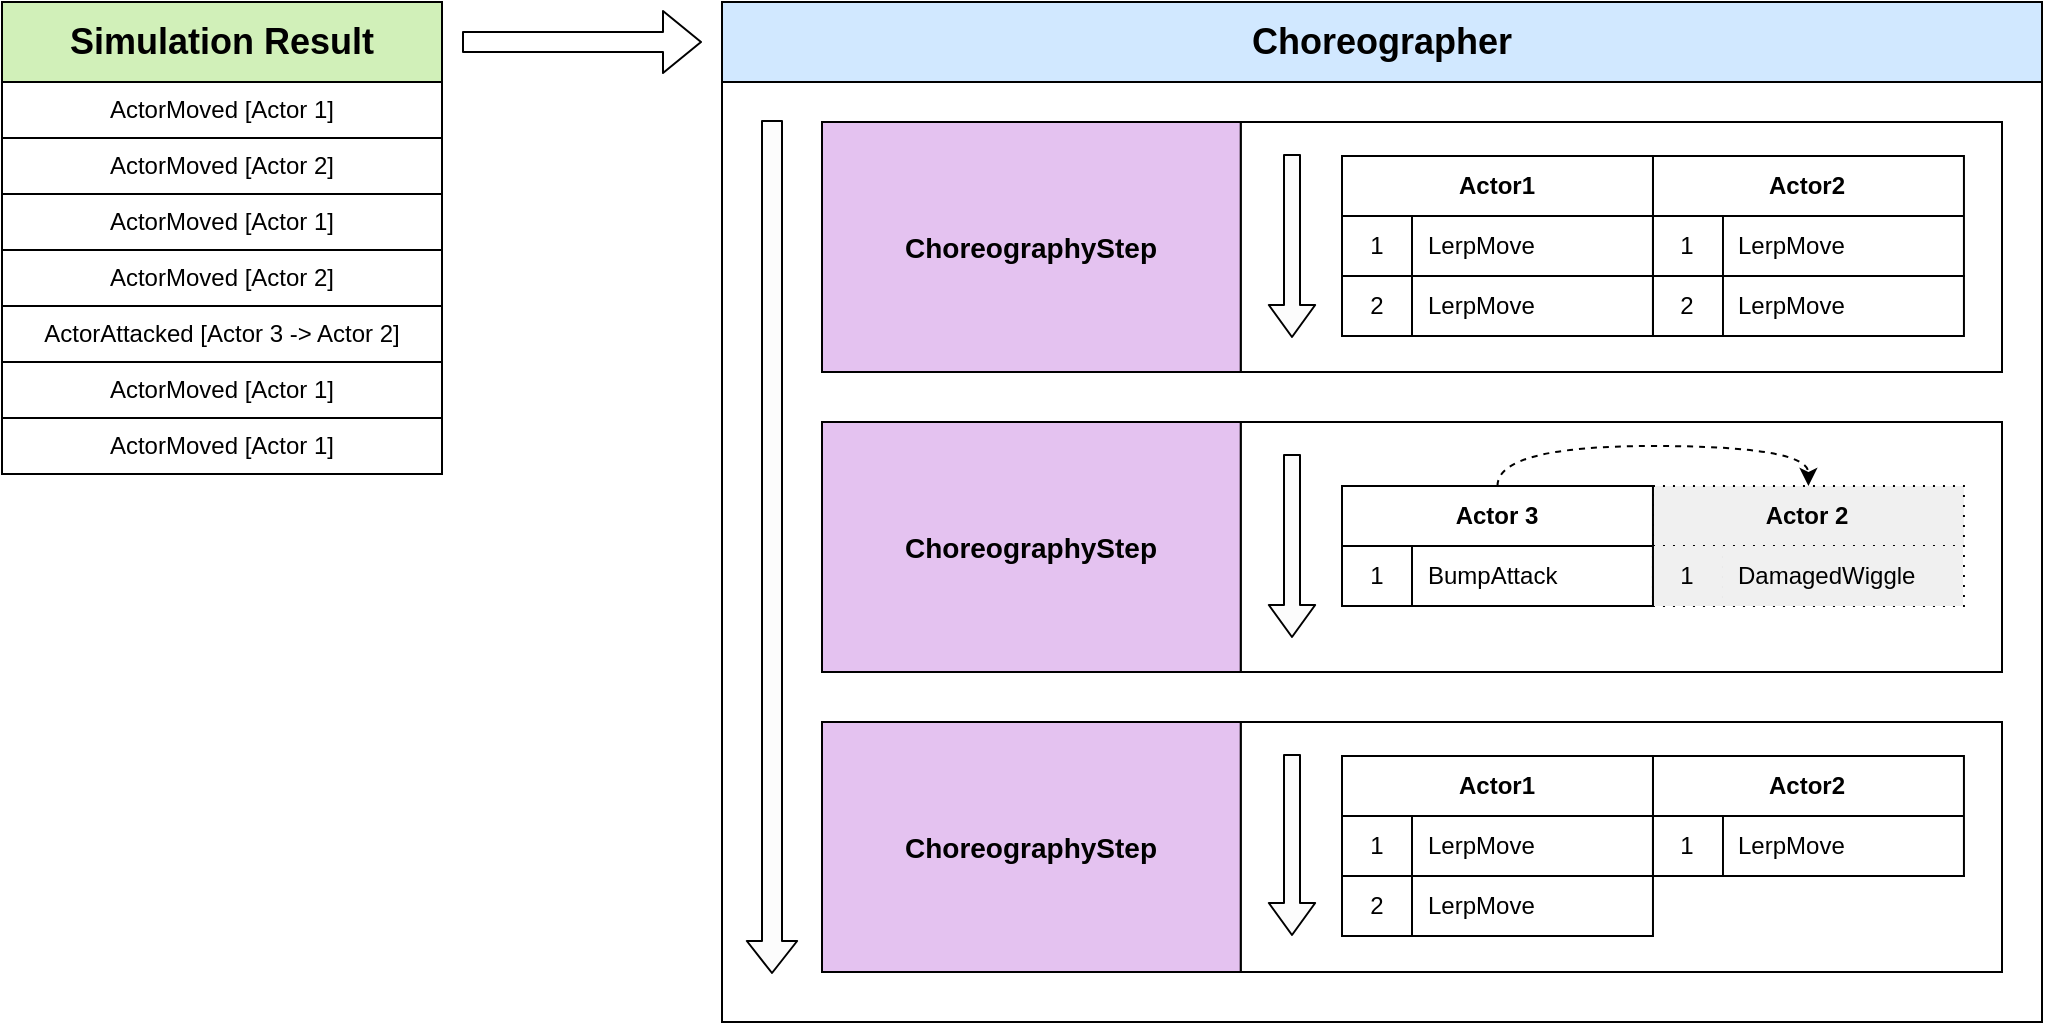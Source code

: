 <mxfile version="13.3.6" type="device"><diagram id="U3pj-1Ayf8hVvgpEcyo1" name="Page-1"><mxGraphModel dx="1185" dy="600" grid="1" gridSize="10" guides="1" tooltips="1" connect="1" arrows="1" fold="1" page="1" pageScale="1" pageWidth="850" pageHeight="1100" math="0" shadow="0"><root><mxCell id="0"/><mxCell id="1" parent="0"/><mxCell id="A-Leleq0GdTwZKGm6zOS-128" value="" style="shape=flexArrow;endArrow=classic;html=1;fontColor=#000000;" edge="1" parent="1"><mxGeometry width="50" height="50" relative="1" as="geometry"><mxPoint x="230" y="20" as="sourcePoint"/><mxPoint x="350" y="20" as="targetPoint"/></mxGeometry></mxCell><mxCell id="A-Leleq0GdTwZKGm6zOS-135" value="" style="group" vertex="1" connectable="0" parent="1"><mxGeometry width="220" height="180" as="geometry"/></mxCell><mxCell id="A-Leleq0GdTwZKGm6zOS-4" value="" style="shape=table;html=1;whiteSpace=wrap;startSize=0;container=1;collapsible=0;childLayout=tableLayout;" vertex="1" parent="A-Leleq0GdTwZKGm6zOS-135"><mxGeometry y="40" width="220" height="196" as="geometry"/></mxCell><mxCell id="A-Leleq0GdTwZKGm6zOS-19" style="shape=partialRectangle;html=1;whiteSpace=wrap;collapsible=0;dropTarget=0;pointerEvents=0;fillColor=none;top=0;left=0;bottom=0;right=0;points=[[0,0.5],[1,0.5]];portConstraint=eastwest;" vertex="1" parent="A-Leleq0GdTwZKGm6zOS-4"><mxGeometry width="220" height="28" as="geometry"/></mxCell><mxCell id="A-Leleq0GdTwZKGm6zOS-20" value="ActorMoved [Actor 1]" style="shape=partialRectangle;html=1;whiteSpace=wrap;connectable=0;fillColor=none;top=0;left=0;bottom=0;right=0;overflow=hidden;" vertex="1" parent="A-Leleq0GdTwZKGm6zOS-19"><mxGeometry width="220" height="28" as="geometry"/></mxCell><mxCell id="A-Leleq0GdTwZKGm6zOS-17" style="shape=partialRectangle;html=1;whiteSpace=wrap;collapsible=0;dropTarget=0;pointerEvents=0;fillColor=none;top=0;left=0;bottom=0;right=0;points=[[0,0.5],[1,0.5]];portConstraint=eastwest;" vertex="1" parent="A-Leleq0GdTwZKGm6zOS-4"><mxGeometry y="28" width="220" height="28" as="geometry"/></mxCell><mxCell id="A-Leleq0GdTwZKGm6zOS-18" value="&lt;span&gt;ActorMoved [Actor 2]&lt;/span&gt;" style="shape=partialRectangle;html=1;whiteSpace=wrap;connectable=0;fillColor=none;top=0;left=0;bottom=0;right=0;overflow=hidden;" vertex="1" parent="A-Leleq0GdTwZKGm6zOS-17"><mxGeometry width="220" height="28" as="geometry"/></mxCell><mxCell id="A-Leleq0GdTwZKGm6zOS-9" value="" style="shape=partialRectangle;html=1;whiteSpace=wrap;collapsible=0;dropTarget=0;pointerEvents=0;fillColor=none;top=0;left=0;bottom=0;right=0;points=[[0,0.5],[1,0.5]];portConstraint=eastwest;" vertex="1" parent="A-Leleq0GdTwZKGm6zOS-4"><mxGeometry y="56" width="220" height="28" as="geometry"/></mxCell><mxCell id="A-Leleq0GdTwZKGm6zOS-10" value="&lt;span&gt;ActorMoved [Actor 1]&lt;/span&gt;" style="shape=partialRectangle;html=1;whiteSpace=wrap;connectable=0;fillColor=none;top=0;left=0;bottom=0;right=0;overflow=hidden;" vertex="1" parent="A-Leleq0GdTwZKGm6zOS-9"><mxGeometry width="220" height="28" as="geometry"/></mxCell><mxCell id="A-Leleq0GdTwZKGm6zOS-13" value="" style="shape=partialRectangle;html=1;whiteSpace=wrap;collapsible=0;dropTarget=0;pointerEvents=0;fillColor=none;top=0;left=0;bottom=0;right=0;points=[[0,0.5],[1,0.5]];portConstraint=eastwest;" vertex="1" parent="A-Leleq0GdTwZKGm6zOS-4"><mxGeometry y="84" width="220" height="28" as="geometry"/></mxCell><mxCell id="A-Leleq0GdTwZKGm6zOS-14" value="&lt;span&gt;ActorMoved [Actor 2]&lt;/span&gt;" style="shape=partialRectangle;html=1;whiteSpace=wrap;connectable=0;fillColor=none;top=0;left=0;bottom=0;right=0;overflow=hidden;" vertex="1" parent="A-Leleq0GdTwZKGm6zOS-13"><mxGeometry width="220" height="28" as="geometry"/></mxCell><mxCell id="A-Leleq0GdTwZKGm6zOS-5" value="" style="shape=partialRectangle;html=1;whiteSpace=wrap;collapsible=0;dropTarget=0;pointerEvents=0;fillColor=none;top=0;left=0;bottom=0;right=0;points=[[0,0.5],[1,0.5]];portConstraint=eastwest;" vertex="1" parent="A-Leleq0GdTwZKGm6zOS-4"><mxGeometry y="112" width="220" height="28" as="geometry"/></mxCell><mxCell id="A-Leleq0GdTwZKGm6zOS-6" value="ActorAttacked [Actor 3 -&amp;gt; Actor 2]" style="shape=partialRectangle;html=1;whiteSpace=wrap;connectable=0;fillColor=none;top=0;left=0;bottom=0;right=0;overflow=hidden;" vertex="1" parent="A-Leleq0GdTwZKGm6zOS-5"><mxGeometry width="220" height="28" as="geometry"/></mxCell><mxCell id="A-Leleq0GdTwZKGm6zOS-138" style="shape=partialRectangle;html=1;whiteSpace=wrap;collapsible=0;dropTarget=0;pointerEvents=0;fillColor=none;top=0;left=0;bottom=0;right=0;points=[[0,0.5],[1,0.5]];portConstraint=eastwest;" vertex="1" parent="A-Leleq0GdTwZKGm6zOS-4"><mxGeometry y="140" width="220" height="28" as="geometry"/></mxCell><mxCell id="A-Leleq0GdTwZKGm6zOS-139" value="&lt;span&gt;ActorMoved [Actor 1]&lt;/span&gt;" style="shape=partialRectangle;html=1;whiteSpace=wrap;connectable=0;fillColor=none;top=0;left=0;bottom=0;right=0;overflow=hidden;" vertex="1" parent="A-Leleq0GdTwZKGm6zOS-138"><mxGeometry width="220" height="28" as="geometry"/></mxCell><mxCell id="A-Leleq0GdTwZKGm6zOS-140" style="shape=partialRectangle;html=1;whiteSpace=wrap;collapsible=0;dropTarget=0;pointerEvents=0;fillColor=none;top=0;left=0;bottom=0;right=0;points=[[0,0.5],[1,0.5]];portConstraint=eastwest;" vertex="1" parent="A-Leleq0GdTwZKGm6zOS-4"><mxGeometry y="168" width="220" height="28" as="geometry"/></mxCell><mxCell id="A-Leleq0GdTwZKGm6zOS-141" value="ActorMoved [Actor 1]" style="shape=partialRectangle;html=1;whiteSpace=wrap;connectable=0;fillColor=none;top=0;left=0;bottom=0;right=0;overflow=hidden;" vertex="1" parent="A-Leleq0GdTwZKGm6zOS-140"><mxGeometry width="220" height="28" as="geometry"/></mxCell><mxCell id="A-Leleq0GdTwZKGm6zOS-134" value="&lt;b&gt;&lt;font style=&quot;font-size: 18px&quot;&gt;Simulation Result&lt;/font&gt;&lt;/b&gt;" style="rounded=0;whiteSpace=wrap;html=1;shadow=0;glass=0;comic=0;sketch=0;strokeWidth=1;gradientColor=none;fontColor=#000000;fillColor=#D1F0B9;" vertex="1" parent="A-Leleq0GdTwZKGm6zOS-135"><mxGeometry width="220" height="40" as="geometry"/></mxCell><mxCell id="A-Leleq0GdTwZKGm6zOS-137" value="" style="group" vertex="1" connectable="0" parent="1"><mxGeometry x="360" width="660" height="510" as="geometry"/></mxCell><mxCell id="A-Leleq0GdTwZKGm6zOS-60" value="&lt;b&gt;&lt;font style=&quot;font-size: 18px&quot;&gt;Choreographer&lt;/font&gt;&lt;/b&gt;" style="rounded=0;whiteSpace=wrap;html=1;glass=0;shadow=0;sketch=0;perimeter=stepPerimeter;comic=0;fillColor=#D1E8FF;" vertex="1" parent="A-Leleq0GdTwZKGm6zOS-137"><mxGeometry width="660" height="40" as="geometry"/></mxCell><mxCell id="A-Leleq0GdTwZKGm6zOS-61" value="" style="rounded=0;whiteSpace=wrap;html=1;" vertex="1" parent="A-Leleq0GdTwZKGm6zOS-137"><mxGeometry y="40" width="660" height="470" as="geometry"/></mxCell><mxCell id="A-Leleq0GdTwZKGm6zOS-83" value="" style="group" vertex="1" connectable="0" parent="A-Leleq0GdTwZKGm6zOS-137"><mxGeometry x="50" y="210" width="590" height="125" as="geometry"/></mxCell><mxCell id="A-Leleq0GdTwZKGm6zOS-84" value="" style="rounded=0;whiteSpace=wrap;html=1;" vertex="1" parent="A-Leleq0GdTwZKGm6zOS-83"><mxGeometry x="209.355" width="380.645" height="125" as="geometry"/></mxCell><mxCell id="A-Leleq0GdTwZKGm6zOS-99" value="&lt;b&gt;&lt;font style=&quot;font-size: 14px&quot;&gt;ChoreographyStep&lt;/font&gt;&lt;/b&gt;" style="rounded=0;whiteSpace=wrap;html=1;fillColor=#E4C2F0;" vertex="1" parent="A-Leleq0GdTwZKGm6zOS-83"><mxGeometry width="209.355" height="125" as="geometry"/></mxCell><mxCell id="A-Leleq0GdTwZKGm6zOS-150" value="" style="group" vertex="1" connectable="0" parent="A-Leleq0GdTwZKGm6zOS-83"><mxGeometry x="260" y="32" width="310.97" height="60" as="geometry"/></mxCell><mxCell id="A-Leleq0GdTwZKGm6zOS-121" value="Actor 2" style="shape=table;html=1;whiteSpace=wrap;startSize=30;container=1;collapsible=0;childLayout=tableLayout;fixedRows=1;rowLines=0;fontStyle=1;align=center;columnLines=1;rounded=0;dashed=1;dashPattern=1 4;shadow=0;sketch=0;resizeLast=0;swimlaneFillColor=none;fillColor=#F0F0F0;strokeWidth=1;" vertex="1" parent="A-Leleq0GdTwZKGm6zOS-150"><mxGeometry x="155.485" width="155.485" height="60" as="geometry"/></mxCell><mxCell id="A-Leleq0GdTwZKGm6zOS-122" value="" style="shape=partialRectangle;html=1;whiteSpace=wrap;collapsible=0;dropTarget=0;pointerEvents=0;fillColor=none;top=0;left=0;bottom=1;right=0;points=[[0,0.5],[1,0.5]];portConstraint=eastwest;strokeColor=none;" vertex="1" parent="A-Leleq0GdTwZKGm6zOS-121"><mxGeometry y="30" width="155.485" height="30" as="geometry"/></mxCell><mxCell id="A-Leleq0GdTwZKGm6zOS-123" value="1" style="shape=partialRectangle;html=1;whiteSpace=wrap;connectable=0;top=0;left=0;bottom=0;right=0;overflow=hidden;fillColor=#F0F0F0;" vertex="1" parent="A-Leleq0GdTwZKGm6zOS-122"><mxGeometry width="35" height="30" as="geometry"/></mxCell><mxCell id="A-Leleq0GdTwZKGm6zOS-124" value="DamagedWiggle" style="shape=partialRectangle;html=1;whiteSpace=wrap;connectable=0;top=0;left=0;bottom=0;right=0;align=left;spacingLeft=6;overflow=hidden;fillColor=#F0F0F0;" vertex="1" parent="A-Leleq0GdTwZKGm6zOS-122"><mxGeometry x="35" width="120" height="30" as="geometry"/></mxCell><mxCell id="A-Leleq0GdTwZKGm6zOS-158" style="edgeStyle=orthogonalEdgeStyle;rounded=0;sketch=0;orthogonalLoop=1;jettySize=auto;html=1;exitX=0.5;exitY=0;exitDx=0;exitDy=0;entryX=0.5;entryY=0;entryDx=0;entryDy=0;startArrow=none;startFill=0;sourcePerimeterSpacing=0;endArrow=classic;endFill=1;targetPerimeterSpacing=0;strokeColor=#000000;strokeWidth=1;fillColor=#FCFCFC;gradientColor=none;fontColor=#000000;curved=1;dashed=1;shadow=0;" edge="1" parent="A-Leleq0GdTwZKGm6zOS-150" source="A-Leleq0GdTwZKGm6zOS-92" target="A-Leleq0GdTwZKGm6zOS-121"><mxGeometry relative="1" as="geometry"/></mxCell><mxCell id="A-Leleq0GdTwZKGm6zOS-92" value="Actor 3" style="shape=table;html=1;whiteSpace=wrap;startSize=30;container=1;collapsible=0;childLayout=tableLayout;fixedRows=1;rowLines=1;fontStyle=1;align=center;columnLines=1;rounded=0;" vertex="1" parent="A-Leleq0GdTwZKGm6zOS-150"><mxGeometry width="155.485" height="60" as="geometry"/></mxCell><mxCell id="A-Leleq0GdTwZKGm6zOS-93" value="" style="shape=partialRectangle;html=1;whiteSpace=wrap;collapsible=0;dropTarget=0;pointerEvents=0;fillColor=none;top=0;left=0;bottom=1;right=0;points=[[0,0.5],[1,0.5]];portConstraint=eastwest;" vertex="1" parent="A-Leleq0GdTwZKGm6zOS-92"><mxGeometry y="30" width="155.485" height="30" as="geometry"/></mxCell><mxCell id="A-Leleq0GdTwZKGm6zOS-94" value="1" style="shape=partialRectangle;html=1;whiteSpace=wrap;connectable=0;fillColor=none;top=0;left=0;bottom=0;right=0;overflow=hidden;" vertex="1" parent="A-Leleq0GdTwZKGm6zOS-93"><mxGeometry width="35" height="30" as="geometry"/></mxCell><mxCell id="A-Leleq0GdTwZKGm6zOS-95" value="BumpAttack" style="shape=partialRectangle;html=1;whiteSpace=wrap;connectable=0;fillColor=none;top=0;left=0;bottom=0;right=0;align=left;spacingLeft=6;overflow=hidden;" vertex="1" parent="A-Leleq0GdTwZKGm6zOS-93"><mxGeometry x="35" width="120" height="30" as="geometry"/></mxCell><mxCell id="A-Leleq0GdTwZKGm6zOS-156" value="" style="endArrow=classic;html=1;strokeColor=#000000;strokeWidth=1;gradientColor=none;fontColor=#000000;shape=flexArrow;fillColor=#FCFCFC;endWidth=14.167;endSize=5;startSize=6;targetPerimeterSpacing=0;backgroundOutline=0;width=8;" edge="1" parent="A-Leleq0GdTwZKGm6zOS-83"><mxGeometry width="50" height="50" relative="1" as="geometry"><mxPoint x="235" y="16" as="sourcePoint"/><mxPoint x="235" y="108" as="targetPoint"/></mxGeometry></mxCell><mxCell id="A-Leleq0GdTwZKGm6zOS-65" value="" style="group" vertex="1" connectable="0" parent="A-Leleq0GdTwZKGm6zOS-137"><mxGeometry x="50" y="360" width="590" height="125" as="geometry"/></mxCell><mxCell id="A-Leleq0GdTwZKGm6zOS-66" value="" style="rounded=0;whiteSpace=wrap;html=1;" vertex="1" parent="A-Leleq0GdTwZKGm6zOS-65"><mxGeometry x="209.355" width="380.645" height="125" as="geometry"/></mxCell><mxCell id="A-Leleq0GdTwZKGm6zOS-81" value="&lt;b&gt;&lt;font style=&quot;font-size: 14px&quot;&gt;ChoreographyStep&lt;/font&gt;&lt;/b&gt;" style="rounded=0;whiteSpace=wrap;html=1;fillColor=#E4C2F0;" vertex="1" parent="A-Leleq0GdTwZKGm6zOS-65"><mxGeometry width="209.355" height="125" as="geometry"/></mxCell><mxCell id="A-Leleq0GdTwZKGm6zOS-151" value="" style="group" vertex="1" connectable="0" parent="A-Leleq0GdTwZKGm6zOS-65"><mxGeometry x="260" y="17" width="310.97" height="90" as="geometry"/></mxCell><mxCell id="A-Leleq0GdTwZKGm6zOS-67" value="Actor2" style="shape=table;html=1;whiteSpace=wrap;startSize=30;container=1;collapsible=0;childLayout=tableLayout;fixedRows=1;rowLines=1;fontStyle=1;align=center;columnLines=1;rounded=0;" vertex="1" parent="A-Leleq0GdTwZKGm6zOS-151"><mxGeometry x="155.485" width="155.485" height="60" as="geometry"/></mxCell><mxCell id="A-Leleq0GdTwZKGm6zOS-68" value="" style="shape=partialRectangle;html=1;whiteSpace=wrap;collapsible=0;dropTarget=0;pointerEvents=0;fillColor=none;top=0;left=0;bottom=1;right=0;points=[[0,0.5],[1,0.5]];portConstraint=eastwest;" vertex="1" parent="A-Leleq0GdTwZKGm6zOS-67"><mxGeometry y="30" width="155.485" height="30" as="geometry"/></mxCell><mxCell id="A-Leleq0GdTwZKGm6zOS-69" value="1" style="shape=partialRectangle;html=1;whiteSpace=wrap;connectable=0;fillColor=none;top=0;left=0;bottom=0;right=0;overflow=hidden;" vertex="1" parent="A-Leleq0GdTwZKGm6zOS-68"><mxGeometry width="35" height="30" as="geometry"/></mxCell><mxCell id="A-Leleq0GdTwZKGm6zOS-70" value="LerpMove" style="shape=partialRectangle;html=1;whiteSpace=wrap;connectable=0;fillColor=none;top=0;left=0;bottom=0;right=0;align=left;spacingLeft=6;overflow=hidden;" vertex="1" parent="A-Leleq0GdTwZKGm6zOS-68"><mxGeometry x="35" width="120" height="30" as="geometry"/></mxCell><mxCell id="A-Leleq0GdTwZKGm6zOS-74" value="Actor1" style="shape=table;html=1;whiteSpace=wrap;startSize=30;container=1;collapsible=0;childLayout=tableLayout;fixedRows=1;rowLines=1;fontStyle=1;align=center;columnLines=1;rounded=0;" vertex="1" parent="A-Leleq0GdTwZKGm6zOS-151"><mxGeometry width="155.485" height="90" as="geometry"/></mxCell><mxCell id="A-Leleq0GdTwZKGm6zOS-75" value="" style="shape=partialRectangle;html=1;whiteSpace=wrap;collapsible=0;dropTarget=0;pointerEvents=0;fillColor=none;top=0;left=0;bottom=1;right=0;points=[[0,0.5],[1,0.5]];portConstraint=eastwest;" vertex="1" parent="A-Leleq0GdTwZKGm6zOS-74"><mxGeometry y="30" width="155.485" height="30" as="geometry"/></mxCell><mxCell id="A-Leleq0GdTwZKGm6zOS-76" value="1" style="shape=partialRectangle;html=1;whiteSpace=wrap;connectable=0;fillColor=none;top=0;left=0;bottom=0;right=0;overflow=hidden;" vertex="1" parent="A-Leleq0GdTwZKGm6zOS-75"><mxGeometry width="35" height="30" as="geometry"/></mxCell><mxCell id="A-Leleq0GdTwZKGm6zOS-77" value="LerpMove" style="shape=partialRectangle;html=1;whiteSpace=wrap;connectable=0;fillColor=none;top=0;left=0;bottom=0;right=0;align=left;spacingLeft=6;overflow=hidden;" vertex="1" parent="A-Leleq0GdTwZKGm6zOS-75"><mxGeometry x="35" width="120" height="30" as="geometry"/></mxCell><mxCell id="A-Leleq0GdTwZKGm6zOS-78" value="" style="shape=partialRectangle;html=1;whiteSpace=wrap;collapsible=0;dropTarget=0;pointerEvents=0;fillColor=none;top=0;left=0;bottom=0;right=0;points=[[0,0.5],[1,0.5]];portConstraint=eastwest;" vertex="1" parent="A-Leleq0GdTwZKGm6zOS-74"><mxGeometry y="60" width="155.485" height="30" as="geometry"/></mxCell><mxCell id="A-Leleq0GdTwZKGm6zOS-79" value="2" style="shape=partialRectangle;html=1;whiteSpace=wrap;connectable=0;fillColor=none;top=0;left=0;bottom=0;right=0;overflow=hidden;" vertex="1" parent="A-Leleq0GdTwZKGm6zOS-78"><mxGeometry width="35" height="30" as="geometry"/></mxCell><mxCell id="A-Leleq0GdTwZKGm6zOS-80" value="LerpMove" style="shape=partialRectangle;html=1;whiteSpace=wrap;connectable=0;fillColor=none;top=0;left=0;bottom=0;right=0;align=left;spacingLeft=6;overflow=hidden;" vertex="1" parent="A-Leleq0GdTwZKGm6zOS-78"><mxGeometry x="35" width="120" height="30" as="geometry"/></mxCell><mxCell id="A-Leleq0GdTwZKGm6zOS-157" value="" style="endArrow=classic;html=1;strokeColor=#000000;strokeWidth=1;gradientColor=none;fontColor=#000000;shape=flexArrow;fillColor=#FCFCFC;endWidth=14.167;endSize=5;startSize=6;targetPerimeterSpacing=0;backgroundOutline=0;width=8;" edge="1" parent="A-Leleq0GdTwZKGm6zOS-65"><mxGeometry width="50" height="50" relative="1" as="geometry"><mxPoint x="235" y="16" as="sourcePoint"/><mxPoint x="235" y="107" as="targetPoint"/></mxGeometry></mxCell><mxCell id="A-Leleq0GdTwZKGm6zOS-103" value="" style="group" vertex="1" connectable="0" parent="A-Leleq0GdTwZKGm6zOS-137"><mxGeometry x="50" y="60" width="590" height="125" as="geometry"/></mxCell><mxCell id="A-Leleq0GdTwZKGm6zOS-104" value="" style="rounded=0;whiteSpace=wrap;html=1;" vertex="1" parent="A-Leleq0GdTwZKGm6zOS-103"><mxGeometry x="209.355" width="380.645" height="125" as="geometry"/></mxCell><mxCell id="A-Leleq0GdTwZKGm6zOS-119" value="&lt;b&gt;&lt;font style=&quot;font-size: 14px&quot;&gt;ChoreographyStep&lt;/font&gt;&lt;/b&gt;" style="rounded=0;whiteSpace=wrap;html=1;fillColor=#E4C2F0;" vertex="1" parent="A-Leleq0GdTwZKGm6zOS-103"><mxGeometry width="209.355" height="125" as="geometry"/></mxCell><mxCell id="A-Leleq0GdTwZKGm6zOS-149" value="" style="group" vertex="1" connectable="0" parent="A-Leleq0GdTwZKGm6zOS-103"><mxGeometry x="260" y="17" width="310.97" height="90" as="geometry"/></mxCell><mxCell id="A-Leleq0GdTwZKGm6zOS-105" value="Actor2" style="shape=table;html=1;whiteSpace=wrap;startSize=30;container=1;collapsible=0;childLayout=tableLayout;fixedRows=1;rowLines=1;fontStyle=1;align=center;columnLines=1;rounded=0;" vertex="1" parent="A-Leleq0GdTwZKGm6zOS-149"><mxGeometry x="155.485" width="155.485" height="90" as="geometry"/></mxCell><mxCell id="A-Leleq0GdTwZKGm6zOS-106" value="" style="shape=partialRectangle;html=1;whiteSpace=wrap;collapsible=0;dropTarget=0;pointerEvents=0;fillColor=none;top=0;left=0;bottom=1;right=0;points=[[0,0.5],[1,0.5]];portConstraint=eastwest;" vertex="1" parent="A-Leleq0GdTwZKGm6zOS-105"><mxGeometry y="30" width="155.485" height="30" as="geometry"/></mxCell><mxCell id="A-Leleq0GdTwZKGm6zOS-107" value="1" style="shape=partialRectangle;html=1;whiteSpace=wrap;connectable=0;fillColor=none;top=0;left=0;bottom=0;right=0;overflow=hidden;" vertex="1" parent="A-Leleq0GdTwZKGm6zOS-106"><mxGeometry width="35" height="30" as="geometry"/></mxCell><mxCell id="A-Leleq0GdTwZKGm6zOS-108" value="LerpMove" style="shape=partialRectangle;html=1;whiteSpace=wrap;connectable=0;fillColor=none;top=0;left=0;bottom=0;right=0;align=left;spacingLeft=6;overflow=hidden;" vertex="1" parent="A-Leleq0GdTwZKGm6zOS-106"><mxGeometry x="35" width="120" height="30" as="geometry"/></mxCell><mxCell id="A-Leleq0GdTwZKGm6zOS-109" value="" style="shape=partialRectangle;html=1;whiteSpace=wrap;collapsible=0;dropTarget=0;pointerEvents=0;fillColor=none;top=0;left=0;bottom=0;right=0;points=[[0,0.5],[1,0.5]];portConstraint=eastwest;" vertex="1" parent="A-Leleq0GdTwZKGm6zOS-105"><mxGeometry y="60" width="155.485" height="30" as="geometry"/></mxCell><mxCell id="A-Leleq0GdTwZKGm6zOS-110" value="2" style="shape=partialRectangle;html=1;whiteSpace=wrap;connectable=0;fillColor=none;top=0;left=0;bottom=0;right=0;overflow=hidden;" vertex="1" parent="A-Leleq0GdTwZKGm6zOS-109"><mxGeometry width="35" height="30" as="geometry"/></mxCell><mxCell id="A-Leleq0GdTwZKGm6zOS-111" value="LerpMove" style="shape=partialRectangle;html=1;whiteSpace=wrap;connectable=0;fillColor=none;top=0;left=0;bottom=0;right=0;align=left;spacingLeft=6;overflow=hidden;" vertex="1" parent="A-Leleq0GdTwZKGm6zOS-109"><mxGeometry x="35" width="120" height="30" as="geometry"/></mxCell><mxCell id="A-Leleq0GdTwZKGm6zOS-112" value="Actor1" style="shape=table;html=1;whiteSpace=wrap;startSize=30;container=1;collapsible=0;childLayout=tableLayout;fixedRows=1;rowLines=1;fontStyle=1;align=center;columnLines=1;rounded=0;" vertex="1" parent="A-Leleq0GdTwZKGm6zOS-149"><mxGeometry width="155.485" height="90" as="geometry"/></mxCell><mxCell id="A-Leleq0GdTwZKGm6zOS-113" value="" style="shape=partialRectangle;html=1;whiteSpace=wrap;collapsible=0;dropTarget=0;pointerEvents=0;fillColor=none;top=0;left=0;bottom=1;right=0;points=[[0,0.5],[1,0.5]];portConstraint=eastwest;" vertex="1" parent="A-Leleq0GdTwZKGm6zOS-112"><mxGeometry y="30" width="155.485" height="30" as="geometry"/></mxCell><mxCell id="A-Leleq0GdTwZKGm6zOS-114" value="1" style="shape=partialRectangle;html=1;whiteSpace=wrap;connectable=0;fillColor=none;top=0;left=0;bottom=0;right=0;overflow=hidden;" vertex="1" parent="A-Leleq0GdTwZKGm6zOS-113"><mxGeometry width="35" height="30" as="geometry"/></mxCell><mxCell id="A-Leleq0GdTwZKGm6zOS-115" value="LerpMove" style="shape=partialRectangle;html=1;whiteSpace=wrap;connectable=0;fillColor=none;top=0;left=0;bottom=0;right=0;align=left;spacingLeft=6;overflow=hidden;" vertex="1" parent="A-Leleq0GdTwZKGm6zOS-113"><mxGeometry x="35" width="120" height="30" as="geometry"/></mxCell><mxCell id="A-Leleq0GdTwZKGm6zOS-116" value="" style="shape=partialRectangle;html=1;whiteSpace=wrap;collapsible=0;dropTarget=0;pointerEvents=0;fillColor=none;top=0;left=0;bottom=0;right=0;points=[[0,0.5],[1,0.5]];portConstraint=eastwest;" vertex="1" parent="A-Leleq0GdTwZKGm6zOS-112"><mxGeometry y="60" width="155.485" height="30" as="geometry"/></mxCell><mxCell id="A-Leleq0GdTwZKGm6zOS-117" value="2" style="shape=partialRectangle;html=1;whiteSpace=wrap;connectable=0;fillColor=none;top=0;left=0;bottom=0;right=0;overflow=hidden;" vertex="1" parent="A-Leleq0GdTwZKGm6zOS-116"><mxGeometry width="35" height="30" as="geometry"/></mxCell><mxCell id="A-Leleq0GdTwZKGm6zOS-118" value="LerpMove" style="shape=partialRectangle;html=1;whiteSpace=wrap;connectable=0;fillColor=none;top=0;left=0;bottom=0;right=0;align=left;spacingLeft=6;overflow=hidden;" vertex="1" parent="A-Leleq0GdTwZKGm6zOS-116"><mxGeometry x="35" width="120" height="30" as="geometry"/></mxCell><mxCell id="A-Leleq0GdTwZKGm6zOS-152" value="" style="endArrow=classic;html=1;strokeColor=#000000;strokeWidth=1;gradientColor=none;fontColor=#000000;shape=flexArrow;fillColor=#FCFCFC;endWidth=14.167;endSize=5;startSize=6;targetPerimeterSpacing=0;backgroundOutline=0;width=8;" edge="1" parent="A-Leleq0GdTwZKGm6zOS-103"><mxGeometry width="50" height="50" relative="1" as="geometry"><mxPoint x="235" y="16" as="sourcePoint"/><mxPoint x="235" y="108" as="targetPoint"/></mxGeometry></mxCell><mxCell id="A-Leleq0GdTwZKGm6zOS-148" value="" style="endArrow=classic;html=1;strokeColor=#000000;strokeWidth=1;gradientColor=none;fontColor=#000000;shape=flexArrow;fillColor=#FCFCFC;endWidth=14.167;endSize=5;startSize=6;targetPerimeterSpacing=0;backgroundOutline=0;" edge="1" parent="A-Leleq0GdTwZKGm6zOS-137"><mxGeometry width="50" height="50" relative="1" as="geometry"><mxPoint x="25" y="59" as="sourcePoint"/><mxPoint x="25" y="486" as="targetPoint"/></mxGeometry></mxCell></root></mxGraphModel></diagram></mxfile>